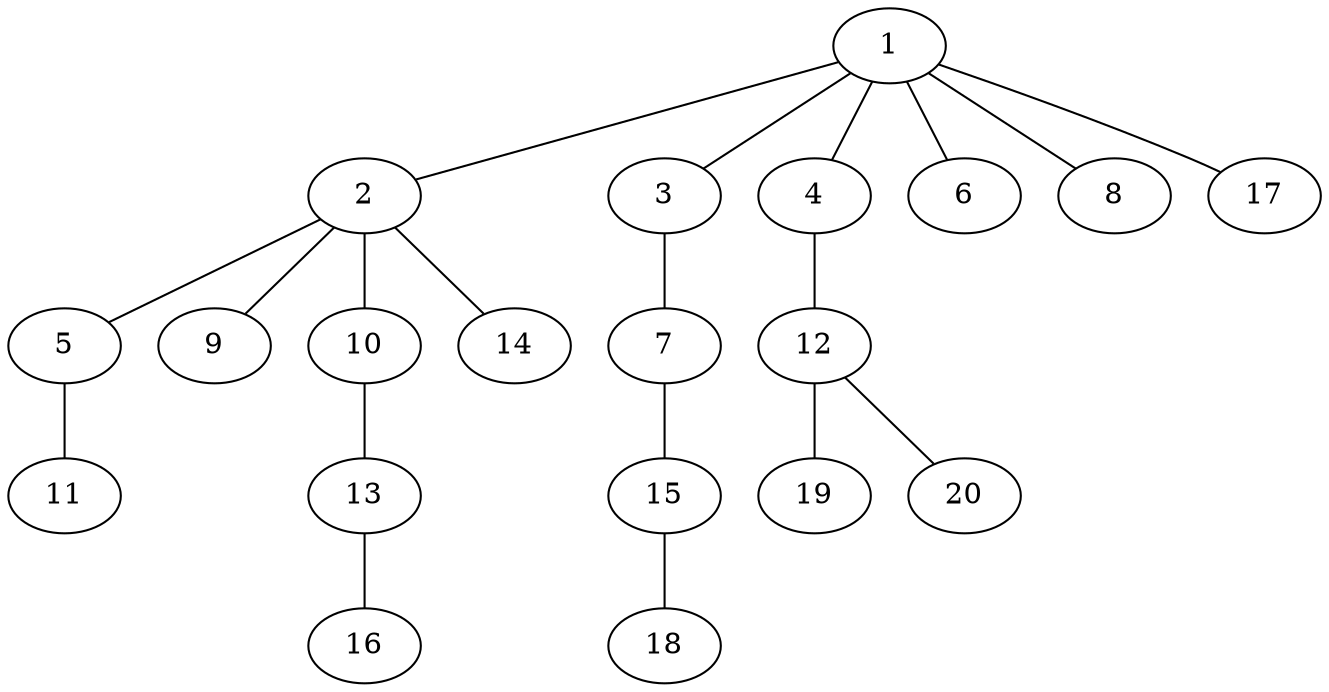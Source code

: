 graph graphname {1--2
1--3
1--4
1--6
1--8
1--17
2--5
2--9
2--10
2--14
3--7
4--12
5--11
7--15
10--13
12--19
12--20
13--16
15--18
}